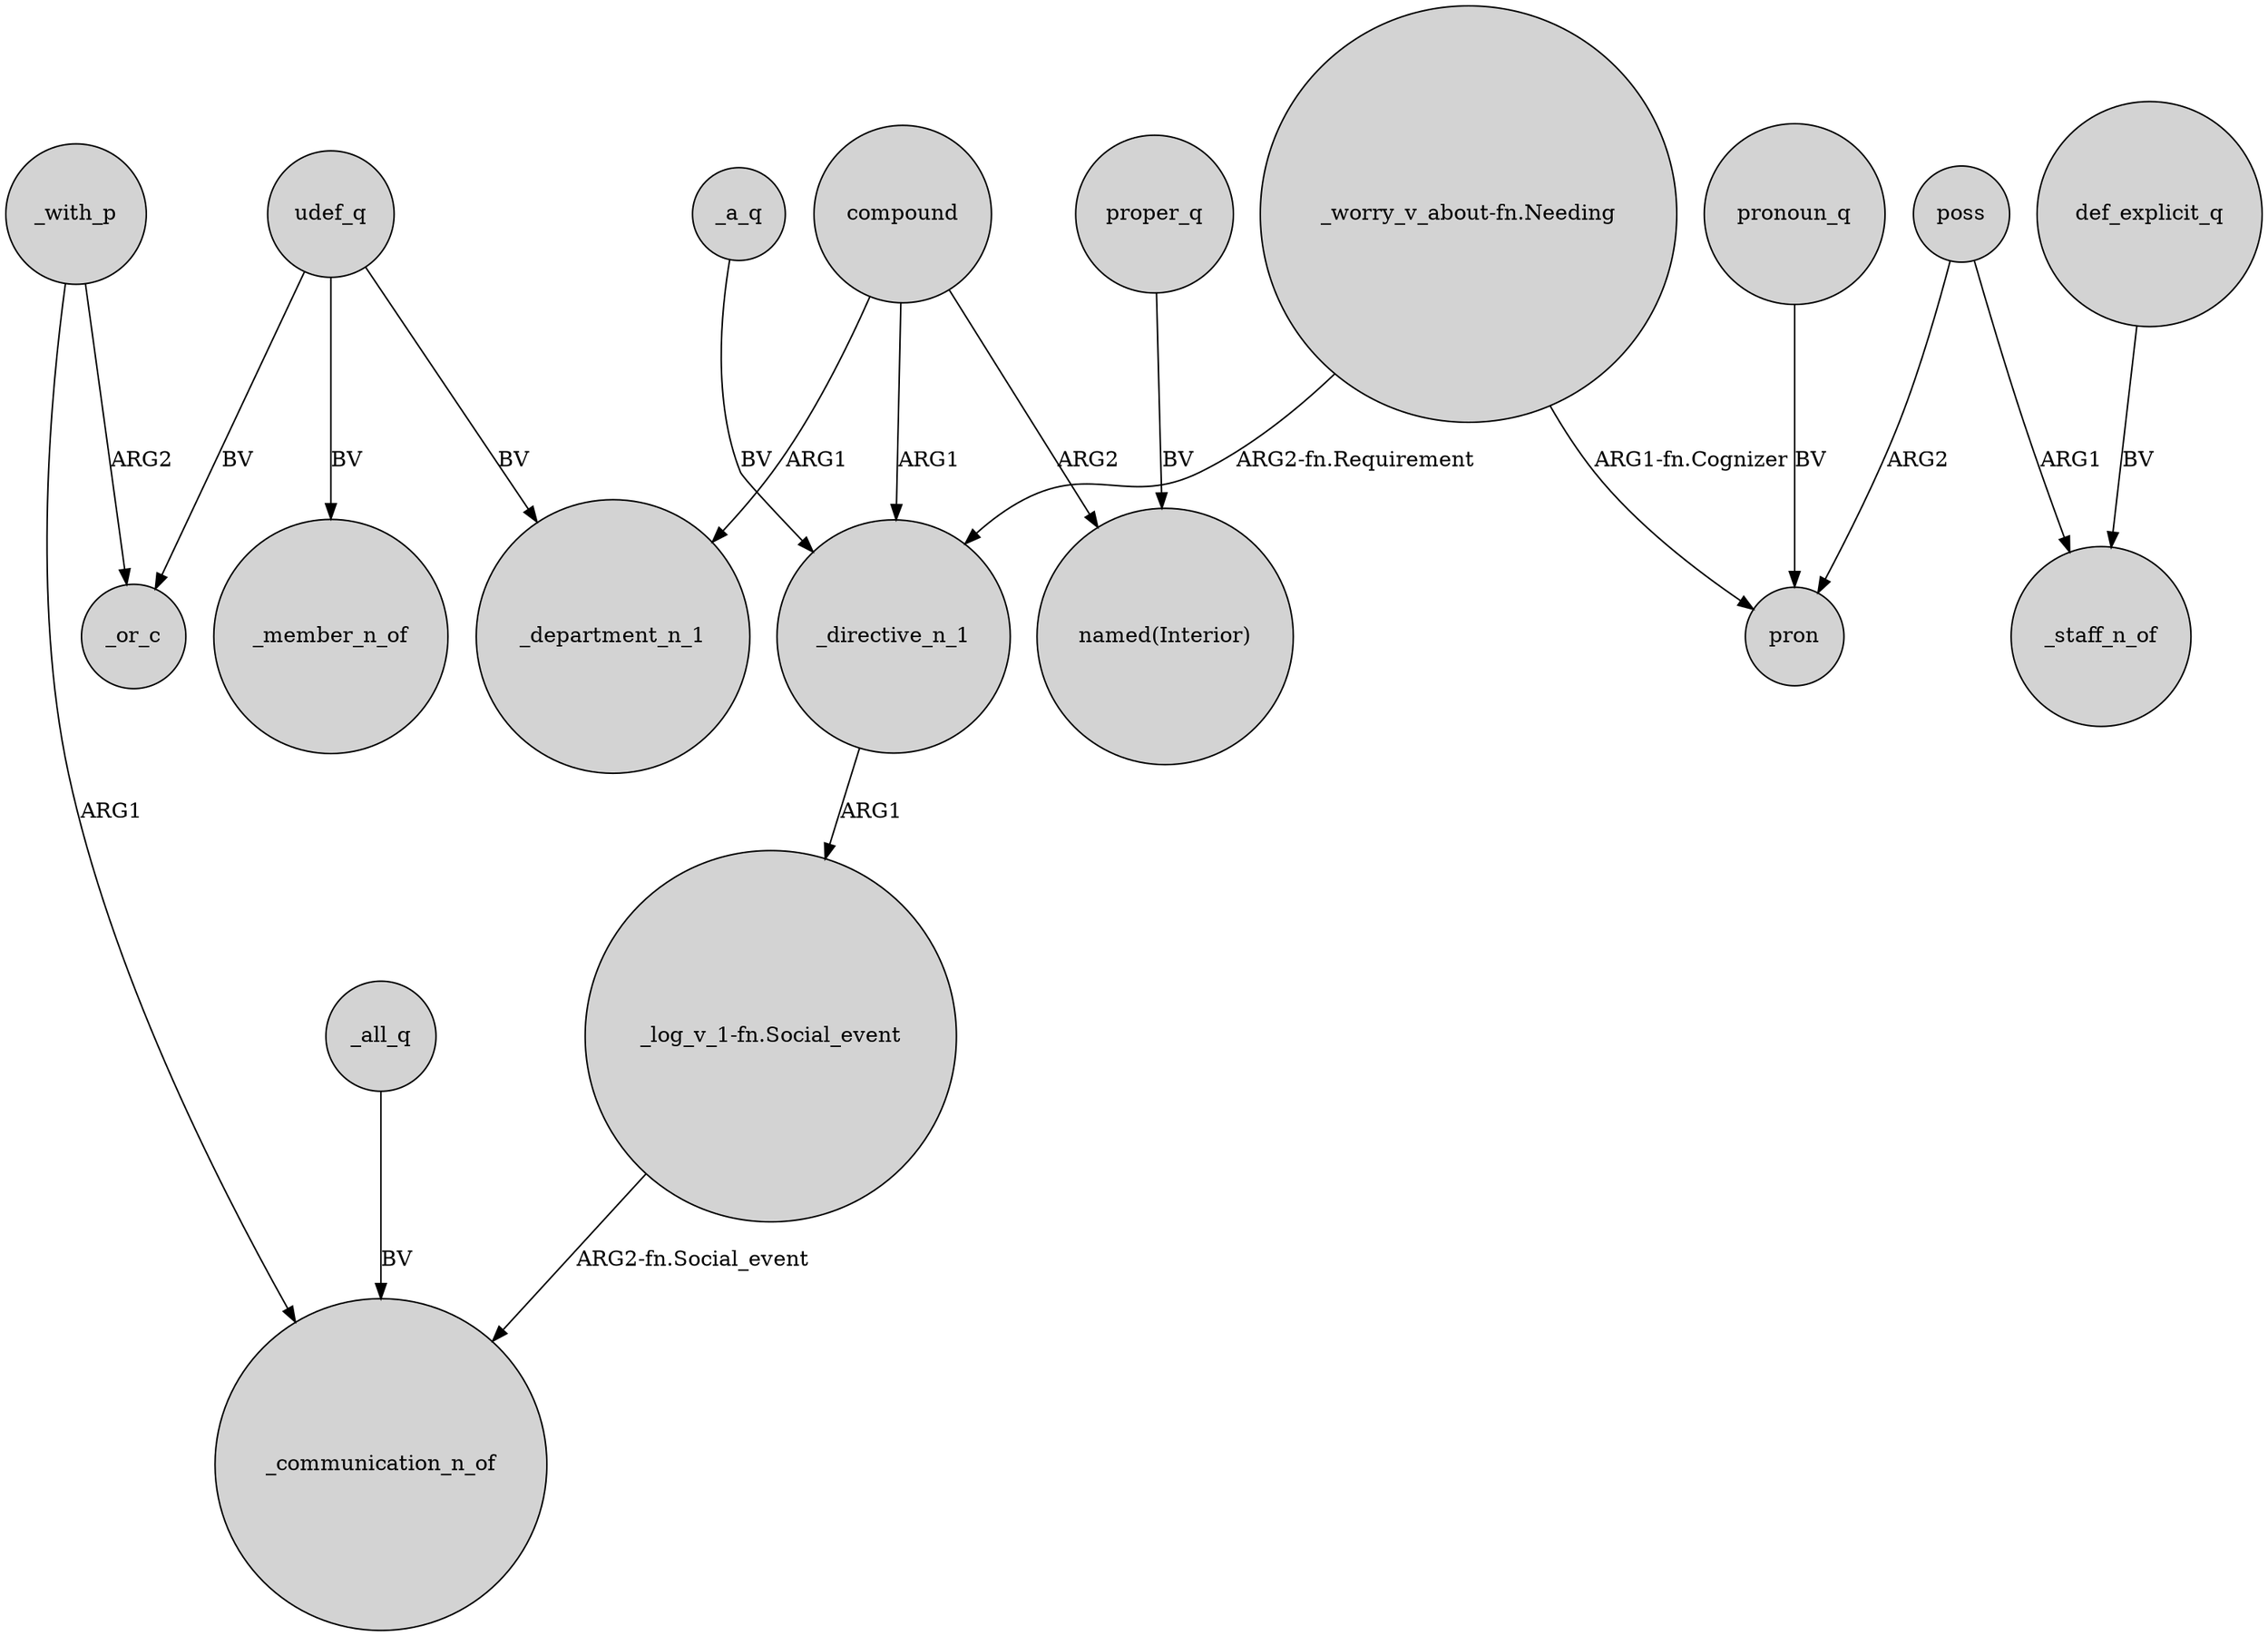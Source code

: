 digraph {
	node [shape=circle style=filled]
	_a_q -> _directive_n_1 [label=BV]
	_all_q -> _communication_n_of [label=BV]
	udef_q -> _member_n_of [label=BV]
	"_log_v_1-fn.Social_event" -> _communication_n_of [label="ARG2-fn.Social_event"]
	def_explicit_q -> _staff_n_of [label=BV]
	compound -> _department_n_1 [label=ARG1]
	"_worry_v_about-fn.Needing" -> _directive_n_1 [label="ARG2-fn.Requirement"]
	udef_q -> _department_n_1 [label=BV]
	proper_q -> "named(Interior)" [label=BV]
	udef_q -> _or_c [label=BV]
	pronoun_q -> pron [label=BV]
	poss -> _staff_n_of [label=ARG1]
	poss -> pron [label=ARG2]
	compound -> _directive_n_1 [label=ARG1]
	"_worry_v_about-fn.Needing" -> pron [label="ARG1-fn.Cognizer"]
	_with_p -> _communication_n_of [label=ARG1]
	_with_p -> _or_c [label=ARG2]
	_directive_n_1 -> "_log_v_1-fn.Social_event" [label=ARG1]
	compound -> "named(Interior)" [label=ARG2]
}
